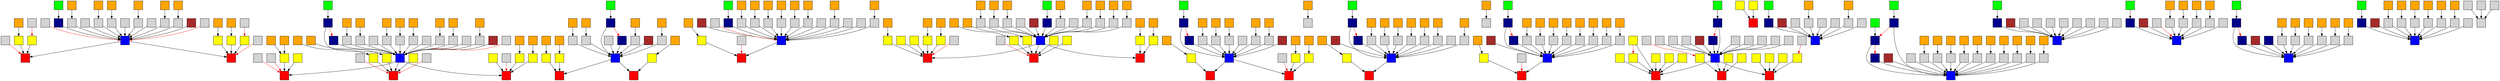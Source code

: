 digraph G {
node[label="",shape=square,style=filled]
"RA062HUn_Z" [fillcolor=orange,URL="http://purl.org/np/RA062HUn_Zu1nVB61cxpeesJ4DyUCVIK9HEgS5BJVkE-Y"]
"RA2kBfTdI1" [fillcolor=orange,URL="http://purl.org/np/RA2kBfTdI1zfinySdO_KecrMqS5x3kr5n87r5inNba_Bo"]
"RA913Qgx4U" [fillcolor=orange,URL="http://purl.org/np/RA913Qgx4UShjz9upA4IAsbYCkLhSxQ0vaV1figRNXkH8"]
"RAaPvL2hjB" [fillcolor=orange,URL="http://purl.org/np/RAaPvL2hjBzAerIZPVV7afEBD2y2G0BZLiz9dbdl45ouo"]
"RACweRIgGm" [fillcolor=orange,URL="http://purl.org/np/RACweRIgGmEvbyNLBHzPeko402hlFC36CHJQ7zoxVEPUA"]
"RAcYNDJKPF" [fillcolor=orange,URL="http://purl.org/np/RAcYNDJKPFqtoBIiEcdg8yShvLzqV-vSxU7-npALtkJZg"]
"RAD2d2pLO6" [fillcolor=orange,URL="http://purl.org/np/RAD2d2pLO6hCu7pWsODSNHNxYGjKkyFJUlN1reDPn8G-0"]
"RAfLGVuw7z" [fillcolor=orange,URL="http://purl.org/np/RAfLGVuw7zXtYR2QndL2aZnfjZ1voMCCrowD0LdWWgOIA"]
"RAFUOj4M9Q" [fillcolor=orange,URL="http://purl.org/np/RAFUOj4M9QAFD3Gf36uw_TDoIyG98ryT07P_pa-_MZ72w"]
"RAH8v3PKwn" [fillcolor=orange,URL="http://purl.org/np/RAH8v3PKwnXbMjc1g0FMnRYKylKtiEEKgR-3zrnj2pDS8"]
"RAhOoiILMw" [fillcolor=orange,URL="http://purl.org/np/RAhOoiILMw1nbwX3H6m6Bz6IjnjKLn9JeP0L_-z9vZPw0"]
"RAhVlzmkrQ" [fillcolor=orange,URL="http://purl.org/np/RAhVlzmkrQCXpUx8eEKbMeaY1Z6WfTTERxLLc1oLDWvtk"]
"RAkz3162Z4" [fillcolor=orange,URL="http://purl.org/np/RAkz3162Z4w0cRK6uQREUzdU3H6SKjtR7LKA0D-vRDKlw"]
"RALGIIKvWi" [fillcolor=orange,URL="http://purl.org/np/RALGIIKvWi-5iWhzWafeDsmUndSVJ8pdf6luPtwSiou8Q"]
"RAMpzb1Ec_" [fillcolor=orange,URL="http://purl.org/np/RAMpzb1Ec_HZZrVbr4RZAOemRxq80XUb8uZ00pDZ4R0uw"]
"RANmHoSCPE" [fillcolor=orange,URL="http://purl.org/np/RANmHoSCPExJaux1NMHu8bVhZzAducyyR4dTtHJSbv2SE"]
"RAoqiduQlZ" [fillcolor=orange,URL="http://purl.org/np/RAoqiduQlZfzvdyESwhFCRyZUNFA5b7kHkjV6tqSHbwrc"]
"RApJwqSdEJ" [fillcolor=orange,URL="http://purl.org/np/RApJwqSdEJ2NCD9v2G9kOkdRxBzM-Aw1u6MZAoeGAtBAk"]
"RAPTktNJpm" [fillcolor=orange,URL="http://purl.org/np/RAPTktNJpm0JblZpJsn0BUPbHeGV58k6sGQfuJUluyp04"]
"RAQImRBJTp" [fillcolor=orange,URL="http://purl.org/np/RAQImRBJTpV_MmzEvzJQjBnMH4gO78ss8mP8UEHXj72BU"]
"RAtBvXr7_q" [fillcolor=orange,URL="http://purl.org/np/RAtBvXr7_qxO0dwA5Nq2hwWVCG7fJz1oI-dB7ssjzZ570"]
"RATka2stDV" [fillcolor=orange,URL="http://purl.org/np/RATka2stDVfq6OTrm5zocL9eZUPETavRe6XhoVh3_Hx0I"]
"RAubUQK_0V" [fillcolor=orange,URL="http://purl.org/np/RAubUQK_0VboOj2fvEOfEM1z6VuZgUxICVKESxzGxIGVU"]
"RAVfl0p-An" [fillcolor=orange,URL="http://purl.org/np/RAVfl0p-An2P-B-98rLtAmhVKafpT8S9W2GnF4IMrXPA8"]
"RAwsSVnefE" [fillcolor=orange,URL="http://purl.org/np/RAwsSVnefEYwpilUTTMTDgO-3QYYylNBBUdE249_SzYis"]
"RAxrrwY-FE" [fillcolor=orange,URL="http://purl.org/np/RAxrrwY-FEIMbEiJRhCuq0_PLGsleJBKvw5GIHQysg6xU"]
"RAyltU3D2Z" [fillcolor=orange,URL="http://purl.org/np/RAyltU3D2Z571K86qce2j1neDLsp6HeDAhWyPmDuNDvEc"]
"RA6LSiMXEH" [fillcolor=yellow,URL="http://purl.org/np/RA6LSiMXEHG5IZyC29dfh8tBptanSlWFx_H6KznPXEXu8"]
"RA6TdnIX5e" [fillcolor=yellow,URL="http://purl.org/np/RA6TdnIX5ekZdeoyBkgygIA2cJbzeT-w4tHjQYWnw8q_w"]
"RA8loVntlA" [fillcolor=yellow,URL="http://purl.org/np/RA8loVntlA3Gxd37VWCaimrbYrrnY7rvVmCTIyOW6cOhs"]
"RA8rAx7JSh" [fillcolor=yellow,URL="http://purl.org/np/RA8rAx7JShPL3nladCkzTx55J6YJVvpHTpqqwU_Hl3hnI"]
"RA9hTCB4z3" [fillcolor=yellow,URL="http://purl.org/np/RA9hTCB4z3sp_gHdbrfXBjR0eczmlcs2WVVMdS8FOQ1gc"]
"RA9wYHgRzN" [fillcolor=yellow,URL="http://purl.org/np/RA9wYHgRzNVnwFw_JiA5KOxN4T0vuyxT9_VrX-nlmcaIE"]
"RAaBjwfH3L" [fillcolor=yellow,URL="http://purl.org/np/RAaBjwfH3LBV9xMKxq7gqbpRxT83UV1SfTT0jVGc5WOzE"]
"RAbefCWp1C" [fillcolor=yellow,URL="http://purl.org/np/RAbefCWp1CItDV1WP3gCQOIbDpLSJ6eKHJUBgmsUtAbhE"]
"RAbG2CZoBs" [fillcolor=yellow,URL="http://purl.org/np/RAbG2CZoBsdl0uBFUKAhCTx-sxLIhi-ISbvi7B8Iw1J5I"]
"RADPRZhOfg" [fillcolor=yellow,URL="http://purl.org/np/RADPRZhOfgWlmq98SVMPekC0HlfZtphWID6hSulz-hOTM"]
"RAEazJoU_l" [fillcolor=yellow,URL="http://purl.org/np/RAEazJoU_loPjkRX8Q8p1Moe5pVJ5jSbfvcUD5KOeLppY"]
"RAEpaUK6FW" [fillcolor=yellow,URL="http://purl.org/np/RAEpaUK6FW1ftnu43ZSMCqxmaXw1YQET9fs8ULFyG-Ado"]
"RAFJQ8Eq4D" [fillcolor=yellow,URL="http://purl.org/np/RAFJQ8Eq4DgYcm1_xyl8utYvqZC3_UMlPhihpORlMIR4Q"]
"RAFKjvrsg7" [fillcolor=yellow,URL="http://purl.org/np/RAFKjvrsg7opJbOj4X07AthG8yBrQqntiqrbruEvFa5As"]
"RAfZJCwOjS" [fillcolor=yellow,URL="http://purl.org/np/RAfZJCwOjSX0NboXEekoEl2lO0trJh06DGsf0XsWwy2nU"]
"RAhjGhG-5A" [fillcolor=yellow,URL="http://purl.org/np/RAhjGhG-5AWUyWIp1B_CCxuw_jR_sLBYxGLQD6ELZFh2Y"]
"RAid00RR7F" [fillcolor=yellow,URL="http://purl.org/np/RAid00RR7FNGZqaK-7903Z3l-xU2gpyMNFbap58rqvOqM"]
"RAim7_fOnE" [fillcolor=yellow,URL="http://purl.org/np/RAim7_fOnEJPkHkYk9luWLaRXEZq8AlY4v3htRUfrCOB0"]
"RAJ8T3gHny" [fillcolor=yellow,URL="http://purl.org/np/RAJ8T3gHnyWOagapz0f0YbRlDqrVt9kjY1nHONQgzxn5o"]
"RAJQzOGKuP" [fillcolor=yellow,URL="http://purl.org/np/RAJQzOGKuP_oSLqSRzyPAYaQO-HWp1fD9MGzNGR-HcgTs"]
"RAK0ra75wJ" [fillcolor=yellow,URL="http://purl.org/np/RAK0ra75wJV1G5R-H_SnsJIhkA5h1eSfPerBFLbMsykIw"]
"RALAkTrka6" [fillcolor=yellow,URL="http://purl.org/np/RALAkTrka6ayoFYItkXH1Zzcovp7ky-JuMEFEDFInK4bI"]
"RAlz_CP0Xv" [fillcolor=yellow,URL="http://purl.org/np/RAlz_CP0XvjPlua24V0rNs6_8MeM9JN6rUdSpCQchhCCU"]
"RALzg7HM2D" [fillcolor=yellow,URL="http://purl.org/np/RALzg7HM2Da1ELrA-a7JSuE5Q_Zj-_51RhDcX71-YgQQs"]
"RAmPB9EE1n" [fillcolor=yellow,URL="http://purl.org/np/RAmPB9EE1nYHe_Bg3Ehso54AZ9SNE0d_08oL16oZ4wHuk"]
"RANtyaCb-F" [fillcolor=yellow,URL="http://purl.org/np/RANtyaCb-FRHjXEATBUbQLZ8qjMd_Z3MGLxtwRl1WIQo4"]
"RAO2sbZc46" [fillcolor=yellow,URL="http://purl.org/np/RAO2sbZc46vpwL0JpuIF-_WDJyUtOhAAMLnFiL6-6zxco"]
"RAOhIZlqbq" [fillcolor=yellow,URL="http://purl.org/np/RAOhIZlqbqMRIgsROJMnSPY8YgmuHZuoBuMuhBnxIViUQ"]
"RAQ_hTQ5xv" [fillcolor=yellow,URL="http://purl.org/np/RAQ_hTQ5xvy45wRj9v7wln67sBgxFC0eV6l60xglU0xmI"]
"RAQQkNipYM" [fillcolor=yellow,URL="http://purl.org/np/RAQQkNipYM14QGoyfpzqmVxbgJC9OG4OwQREahNcMcMYM"]
"RAQVUPAB16" [fillcolor=yellow,URL="http://purl.org/np/RAQVUPAB16ljoRh645Dh3uXO2O2SELsummvl_L3c8j35E"]
"RAr9U69tWx" [fillcolor=yellow,URL="http://purl.org/np/RAr9U69tWxxt9GvI67WYDhRVn4Wb7rDDVkq44DKNVwa7g"]
"RARdfiAA2G" [fillcolor=yellow,URL="http://purl.org/np/RARdfiAA2GpayI4fDJs7rMB6NE-1tLvcGiekHP2e-fYmE"]
"RAS0xcQdOn" [fillcolor=yellow,URL="http://purl.org/np/RAS0xcQdOnTh_bIn7JhwJUm6NikkjRIBq_ihdnzhc5sm4"]
"RAsEBaJjHL" [fillcolor=yellow,URL="http://purl.org/np/RAsEBaJjHLUED3rIPfNwwFz2G0C2AmmbWdqGCeGEKv1Ec"]
"RAsuPN3l2l" [fillcolor=yellow,URL="http://purl.org/np/RAsuPN3l2lNuO4xsqPr4nknlag7EmFoC0fIBCcRW5FPlE"]
"RAtmzgWeJY" [fillcolor=yellow,URL="http://purl.org/np/RAtmzgWeJYQVg0R6I_gKJEF8hZC2EIjs6e06t0-ZP2PZU"]
"RAUXeF_5iW" [fillcolor=yellow,URL="http://purl.org/np/RAUXeF_5iWZ56RmTmt6SXBOSMiijeP3UPRyeCFL_RqaeE"]
"RA-uxUPtTz" [fillcolor=yellow,URL="http://purl.org/np/RA-uxUPtTz71KNQ4cwmoj7eGnv9HgVdVifbi_mIfZfcAY"]
"RAVFDJ6wFH" [fillcolor=yellow,URL="http://purl.org/np/RAVFDJ6wFHKZDW3EDZREo9S5tltUwto24N8RiZ15w1_ug"]
"RAW3MEmCUW" [fillcolor=yellow,URL="http://purl.org/np/RAW3MEmCUW0QJ0oXJsJjqn2kxv8tPsNfI7_yuo7rSdtCU"]
"RAwnHtSSq-" [fillcolor=yellow,URL="http://purl.org/np/RAwnHtSSq-vTn3IKdb0YsiBTgcDKF3lzA1r7mgVUt9T20"]
"RAXop_iEgb" [fillcolor=yellow,URL="http://purl.org/np/RAXop_iEgb_Up5yNnckKza_rVpbtjnf7cCLlaiiOCgVSE"]
"RAxVJX5C1K" [fillcolor=yellow,URL="http://purl.org/np/RAxVJX5C1Khk0a28SUKS_3hymWai9E7ztVYOgVeE9Bn24"]
"RAyepTH--N" [fillcolor=yellow,URL="http://purl.org/np/RAyepTH--NvwKSlgVQHY6XKK21NtNJKX7tl89q2s05Vr4"]
"RAYkahuEzd" [fillcolor=yellow,URL="http://purl.org/np/RAYkahuEzda0r6hSTAkAG1zRAZJC1IwlROY0aRHtieOeo"]
"RAyq7Qv8FE" [fillcolor=yellow,URL="http://purl.org/np/RAyq7Qv8FEXDsvSxe6vcsD3ZOfk3Xqile43Wffq1RJwU8"]
"RAYsifm2gU" [fillcolor=yellow,URL="http://purl.org/np/RAYsifm2gU8XlSo551nBUpdJ4gAvvFFkwcNz60pd54qz8"]
"RAFKjvrsg7" ->"RAbefCWp1C" [color = red]
"RA7U5jY3dp" ->"RAQVUPAB16" [color = red]
"RA-wqaAXTi" ->"RAr9U69tWx" [color = red]
"RAPgXwRjsM" ->"RA-uxUPtTz" [color = red]
"RA5s6Qn1eP" ->"RAxVJX5C1K" [color = red]
"RA6snbuih8" [fillcolor=red,URL="http://purl.org/np/RA6snbuih8c4A_1jDlDPtYXKBcO5KE5jdoQUtu3V2xPY4"]
"RA9UaQM3wV" [fillcolor=red,URL="http://purl.org/np/RA9UaQM3wVa9xRAmL9CWEXyhDbcgvHlPoGTw4pnKaHYL8"]
"RACS5sSm45" [fillcolor=red,URL="http://purl.org/np/RACS5sSm45MGbuJrztnPrpdu1AuLiKxDni-6JcKzN5ZtM"]
"RAEpHUXRKt" [fillcolor=red,URL="http://purl.org/np/RAEpHUXRKtaLE3Z24sgIUdaxwTBsK2bjshyq9yF00145Y"]
"RAFQovt9yQ" [fillcolor=red,URL="http://purl.org/np/RAFQovt9yQD7nZ2tdZ9_Uhpb7CsfT3k64pK7dh63xd-50"]
"RAIwMZ0StX" [fillcolor=red,URL="http://purl.org/np/RAIwMZ0StXU9DCY1WGoJMwD2NAc30mijCb0FML8TXIB0Y"]
"RAjD4-Q2kO" [fillcolor=red,URL="http://purl.org/np/RAjD4-Q2kO_cIUE52rde2uWbV3RtuCR90geXW90il2YX4"]
"RAlKYv_sE8" [fillcolor=red,URL="http://purl.org/np/RAlKYv_sE8qwiSqsRdcr7KrkU1bsqlqiFmhDPtPBwpLrM"]
"RANAxL2OxG" [fillcolor=red,URL="http://purl.org/np/RANAxL2OxGmP9VAN6cUi_0KEK0rJb9bPn4l1A5HquXKrI"]
"RAodU4AmRj" [fillcolor=red,URL="http://purl.org/np/RAodU4AmRjfzyjwtJK3luO0iyRJJPUBjkijKWdlMHvack"]
"RAPVWYH0x-" [fillcolor=red,URL="http://purl.org/np/RAPVWYH0x-xyDa9PfBcGUFly3m1FNEO43KG9s0uH-y6yo"]
"RAtsHwzNs3" [fillcolor=red,URL="http://purl.org/np/RAtsHwzNs36rGrLnoSbGrPD351Qw033Acoe4zmdXhsYlM"]
"RAuLZtfsHn" [fillcolor=red,URL="http://purl.org/np/RAuLZtfsHn3NGe0Md8lLNvYmBseEtW9v1rVUVfJCpJYUE"]
"RAUxfk7XeL" [fillcolor=red,URL="http://purl.org/np/RAUxfk7XeLxn-2hiX3xWSlE5LXgkNW0MIFBGe2h3Bb3pM"]
"RAvOAyEg-J" [fillcolor=red,URL="http://purl.org/np/RAvOAyEg-J8ynmZNrkCgg5XqGuqRo-dXcGFvgDLxtY6ck"]
"RAVYczMihU" [fillcolor=red,URL="http://purl.org/np/RAVYczMihUbgryLu1x8xhoqR6LQe4fSoWmF3SCQHfR5xE"]
"RAXecDWH8g" [fillcolor=red,URL="http://purl.org/np/RAXecDWH8gZVp7FZRP1m_Fg6EXH_uoZGhKN9blfN9lrfI"]
"RAY2Gg01ff" [fillcolor=red,URL="http://purl.org/np/RAY2Gg01ffDVLprAakuMqpizAjksasRtTal_UsCf94LL8"]
"RAY3LaUoVt" [fillcolor=red,URL="http://purl.org/np/RAY3LaUoVtBLj9CN36wyyvTIjSMsACErVtEApnA12zjy0"]
"RAFH8AVn-w" ->"RA9UaQM3wV" [color = red]
"RAI0VHKntb" ->"RA9UaQM3wV" [color = red]
"RA-jkb7qPN" ->"RACS5sSm45" [color = red]
"RAk28zkEDK" ->"RACS5sSm45" [color = red]
"RApfJ-Acff" ->"RAFQovt9yQ" [color = red]
"RAhnnsMWVM" ->"RAIwMZ0StX" [color = red]
"RAxLYvJ1Jr" ->"RANAxL2OxG" [color = red]
"RAeag07Rc4" ->"RAodU4AmRj" [color = red]
"RA_uqYtoBE" ->"RAPVWYH0x-" [color = red]
"RAcPa1aO8k" ->"RAUxfk7XeL" [color = red]
"RAaOAF90U6" ->"RAXecDWH8g" [color = red]
"RANjcIDg1V" ->"RAY3LaUoVt" [color = red]
"RA2-eahzia" [fillcolor=green,URL="http://purl.org/np/RA2-eahziacyavza3T31DfPDeQJabPiSUR-nA9IAs2rJY"]
"RA8BLtUFY9" [fillcolor=green,URL="http://purl.org/np/RA8BLtUFY9NoS6sQdDptZ-_77GnW11EqY0PCBzmp-uQys"]
"RAEpiQfxUe" [fillcolor=green,URL="http://purl.org/np/RAEpiQfxUee5E5o4qL8qPFbrzPFPWQS59YcsANHsJtw6w"]
"RAgM9cY7OG" [fillcolor=green,URL="http://purl.org/np/RAgM9cY7OGMXgyPYL4Aimc9CKIsMVaxhHmZdAKD-AdMQA"]
"RAJY7wiISI" [fillcolor=green,URL="http://purl.org/np/RAJY7wiISIWV3ND9kRMQyzE5uyoq8GYd7rkZNL7NAdab8"]
"RAKNnwB9sU" [fillcolor=green,URL="http://purl.org/np/RAKNnwB9sUaOdqUz3vk6FvIY8ckt5NsEn3scZb0MLux00"]
"RAMNj6VHDq" [fillcolor=green,URL="http://purl.org/np/RAMNj6VHDqFRtvXZLgdQNQzrf52BWZhFPq0DtFt1C_PzY"]
"RAmSh6ro3w" [fillcolor=green,URL="http://purl.org/np/RAmSh6ro3wlCZDHVmBGqEBYfY-WkXR7W2FYcLhRuirYBE"]
"RAmwI--UvG" [fillcolor=green,URL="http://purl.org/np/RAmwI--UvGZeNOqgg8JO0i8wujBr7DPGOgB2zFkpN-zJI"]
"RArHWhbuGl" [fillcolor=green,URL="http://purl.org/np/RArHWhbuGlagtVcVZytxkFwWcsnPSeZYOpz5gnPINruME"]
"RAty4B0ZyO" [fillcolor=green,URL="http://purl.org/np/RAty4B0ZyO3gMW02Tbo41gZHmioDmot2hK_F51HKRTjkw"]
"RAWJbD5e0b" [fillcolor=green,URL="http://purl.org/np/RAWJbD5e0bP_cw7FsWpvDNyFgaa7mtTMgmJ-Sv0rfUOMQ"]
"RAXrzGYzSl" [fillcolor=green,URL="http://purl.org/np/RAXrzGYzSlSSohJfZeEy_tAe0WB3yEDr1_8rj00N7egtA"]
"RAYDQy2RDg" [fillcolor=green,URL="http://purl.org/np/RAYDQy2RDgmskhPV-B2-BLSBDN84G1ru-TJK_RwBHyQEw"]
"RAyt9RZbSc" [fillcolor=green,URL="http://purl.org/np/RAyt9RZbScNQ76A_3keOT9cS1sv5vk9jN1BbJ4b8FkUsg"]
"RAZRc30QS-" [fillcolor=green,URL="http://purl.org/np/RAZRc30QS-6ito2P4TPeWvn13hLC-U_vTuhS1FXTI1MbQ"]
"RA0JAnTeZk" [fillcolor=orange,URL="http://purl.org/np/RA0JAnTeZk7UH64wvt05e2rksQNdM7Lpbg3wX9bfZgtmc"]
"RA4H1CPJ7Y" [fillcolor=orange,URL="http://purl.org/np/RA4H1CPJ7YVgwiy9mu9_BTmBKu15gOyQJus8089NdORm0"]
"RA5ff2pPMe" [fillcolor=orange,URL="http://purl.org/np/RA5ff2pPMe05nBHBpv2dvCoB6wBnRkMyI6agJCAUW3p8U"]
"RA6iSsRzRD" [fillcolor=orange,URL="http://purl.org/np/RA6iSsRzRDasLnPEDR976ah7-G2Sg7rVbdkcu3pQnvbl4"]
"RA7R6kJu0Q" [fillcolor=orange,URL="http://purl.org/np/RA7R6kJu0QfsxJgF9KDaKDxAbuZz5NlJ9RSd1dpA_TUjw"]
"RA887FH8AZ" [fillcolor=orange,URL="http://purl.org/np/RA887FH8AZvYFLOVf8dhEMPpc8l6JP-q6yybkUg4VazCI"]
"RA8Bw8rc3L" [fillcolor=orange,URL="http://purl.org/np/RA8Bw8rc3LhRQnXdZss4BoOy8cglUqdcuiB3nKq8hptNE"]
"RA9PBnR9l3" [fillcolor=orange,URL="http://purl.org/np/RA9PBnR9l3KHr3rfm6TrDsf27LPS2TJEGRaTGqDOc_8bo"]
"RAA7OnnJAK" [fillcolor=orange,URL="http://purl.org/np/RAA7OnnJAKBafk4iYT3U2GQN1F0PbJ8IJfU4YtZ20f8JQ"]
"RAab3-nhUK" [fillcolor=orange,URL="http://purl.org/np/RAab3-nhUKQnW98PX3N4FAd0jBx5SI3QLV3yXyIM8Yi34"]
"RAAgR5ZKII" [fillcolor=orange,URL="http://purl.org/np/RAAgR5ZKIIvujTwNwwxr6-bsjF1GXk_W7Zx7qxEeLrOX0"]
"RAAnt1YKH6" [fillcolor=orange,URL="http://purl.org/np/RAAnt1YKH6K7xFZeI_VIkeDQokxZM5mz0Or4y9Mz1o97k"]
"RAaqV5eehX" [fillcolor=orange,URL="http://purl.org/np/RAaqV5eehX-wlnotoT6iyGt-B3Dx1HFO5W3lTLLDGISR0"]
"RAAvxdOwZm" [fillcolor=orange,URL="http://purl.org/np/RAAvxdOwZmP5RB7BlUsIC6CqXDNhSiIP0r4RhJP8WHMVM"]
"RA_B9Iu_OY" [fillcolor=orange,URL="http://purl.org/np/RA_B9Iu_OYMKCwRNFGwQy2ZTe5iKd4XmkgJS5HzELtEZo"]
"RABqs0voTp" [fillcolor=orange,URL="http://purl.org/np/RABqs0voTpZjcSTTtyS6WIi3Fd4Za6uQmvBE0_w7wNWY4"]
"RAbTgl4Va4" [fillcolor=orange,URL="http://purl.org/np/RAbTgl4Va4--Qf760bdcdtRz6sHysMsAE0v7dStDhDB-w"]
"RAbYGDE27f" [fillcolor=orange,URL="http://purl.org/np/RAbYGDE27fjI5qTckXklj4g0ym4PnZGulmF2jN0MNt4m8"]
"RAcDpBj5DU" [fillcolor=orange,URL="http://purl.org/np/RAcDpBj5DUhnxJLbyFPbm3YBy0wJ-dGh3-a_HcXdWtTcU"]
"RACF2Yg9lC" [fillcolor=orange,URL="http://purl.org/np/RACF2Yg9lCvNwjlcbkyOMizAkU2t1X1K6NsfYbpbQk7Xo"]
"RADxNE4Lbi" [fillcolor=orange,URL="http://purl.org/np/RADxNE4LbidQZRy0knJM-8RuuinMXaYyDw8g5FQPKl284"]
"RADZUYUDV0" [fillcolor=orange,URL="http://purl.org/np/RADZUYUDV0nG8JttvApmKf_lqbxruHmRWBsO4WuFPRfjQ"]
"RAeQXBCLaN" [fillcolor=orange,URL="http://purl.org/np/RAeQXBCLaNCea4WYJaQ_XlKoWFOGgM50zqjMjCuH6zmZM"]
"RAf9h_bi6H" [fillcolor=orange,URL="http://purl.org/np/RAf9h_bi6HB0UtUF7JMgt3fy_hTRzDK_OfOlDmTfjrBLM"]
"RAFCPGyWsP" [fillcolor=orange,URL="http://purl.org/np/RAFCPGyWsPcZarXDn5Dg9IMu-7BQskfH3wtAFqhakJoNA"]
"RAFi6DZ3Qo" [fillcolor=orange,URL="http://purl.org/np/RAFi6DZ3QoJaRI-Pyn1k1PTMWk7o6f-9XDdZveVg-Aomw"]
"RAfWeu4D4v" [fillcolor=orange,URL="http://purl.org/np/RAfWeu4D4vQEXWE-vEMY1QdeZrPyfLpDQxzdDPQSqyjwA"]
"RAGG3BYvzA" [fillcolor=orange,URL="http://purl.org/np/RAGG3BYvzA9wR4jmmeAmE15zQ9KBLNGPmIIPpWh_nCi5M"]
"RAg-nSvQQV" [fillcolor=orange,URL="http://purl.org/np/RAg-nSvQQV9VXjMouhB_xSjeEEdnYstZH1ebFOdR9zVEU"]
"RAgtFSptHE" [fillcolor=orange,URL="http://purl.org/np/RAgtFSptHE2etPKoMZOzJ9pzSPmUOGFj_KTBAtTCGEWA0"]
"RAgUHK4iSX" [fillcolor=orange,URL="http://purl.org/np/RAgUHK4iSXUnhf-DC6ucahOiUh4YW589FTM54XPmciqzU"]
"RAhlnTORaj" [fillcolor=orange,URL="http://purl.org/np/RAhlnTORajqOxkpAoQPPTHGtJBiPcTVUepkIMUZwF9-k0"]
"RAHmvzdl-8" [fillcolor=orange,URL="http://purl.org/np/RAHmvzdl-80jtSyn18OgVBbeUc07anF7K93Gde6SxbIZw"]
"RAhMzR9PZc" [fillcolor=orange,URL="http://purl.org/np/RAhMzR9PZchCbjSdl_eUqVmuCWhXH_ePc3yF5M6xo8LrE"]
"RAhZVakW24" [fillcolor=orange,URL="http://purl.org/np/RAhZVakW246qGSP9_ITnfok0SmI6LIh-YZlxbJU0j5byc"]
"RAi0i2aC9a" [fillcolor=orange,URL="http://purl.org/np/RAi0i2aC9aBOfHFUedbfP8QbbgtYJF_A9E3P2KnZ8MU14"]
"RAiEgjKxYh" [fillcolor=orange,URL="http://purl.org/np/RAiEgjKxYheYtjypHZgZlicxQQBLbeu9vDlgkepMeNyaQ"]
"RAiSvT9Iy4" [fillcolor=orange,URL="http://purl.org/np/RAiSvT9Iy4-poxt0VEtNBO_uhHBDiLohEIMuHrMPab9r0"]
"RAjz0nKHGx" [fillcolor=orange,URL="http://purl.org/np/RAjz0nKHGxFbENgB2BN7AylkOKnwdVgxYIu2KX_8NMZN4"]
"RAl2f2FKNU" [fillcolor=orange,URL="http://purl.org/np/RAl2f2FKNUC_iHDx793eYmLxUVHVnBYWdtgHiYuamA6Jw"]
"RA-_lHIZGR" [fillcolor=orange,URL="http://purl.org/np/RA-_lHIZGRE1JVTzCK0XKZ3OR7vV9GdFCsmBIyfX4kkjg"]
"RAM4miJDGb" [fillcolor=orange,URL="http://purl.org/np/RAM4miJDGbzr0w1VV-8_rgks8JGr9g5yaDN3HoYo2H9T0"]
"RAMeG2Rwn3" [fillcolor=orange,URL="http://purl.org/np/RAMeG2Rwn3zkcJLU53VbKwSCLxQL8Ss7CV81vs6TkKLek"]
"RAMJ69Peyx" [fillcolor=orange,URL="http://purl.org/np/RAMJ69Peyx9r4lGvkvryD3I7rMP8Yb6FuCjyVg-ZfBV0c"]
"RAmrKttaMp" [fillcolor=orange,URL="http://purl.org/np/RAmrKttaMpkP7K9xhynhlbmZdWBCxf2IoN02myvGTeMPI"]
"RAm_WJgZmu" [fillcolor=orange,URL="http://purl.org/np/RAm_WJgZmurPqAXA5KYf-uoH9mTrkLaNxpUs0gJ0DL7dM"]
"RANegR5t3V" [fillcolor=orange,URL="http://purl.org/np/RANegR5t3VApsZ7sEkQdrNyv1TEYIFQds9XXI1uarfmN8"]
"RA-NHiWeD_" [fillcolor=orange,URL="http://purl.org/np/RA-NHiWeD_b9EyigeFtA2Am2z4BbtTJNS-wYkoB-qf0-k"]
"RAOiDCcI5c" [fillcolor=orange,URL="http://purl.org/np/RAOiDCcI5c4RXamzaP9TNY8XM7L-7UQ7shm79KrlDgnH8"]
"RAORqcMHEw" [fillcolor=orange,URL="http://purl.org/np/RAORqcMHEwaiqXp14QWgjS8iWP98rUtRGbrm7414ya1xI"]
"RAOuun9B68" [fillcolor=orange,URL="http://purl.org/np/RAOuun9B68sM1VMlYrq6Bxt9_9Z1Zq_O56x5CvDtNqesA"]
"RAowIHvE_c" [fillcolor=orange,URL="http://purl.org/np/RAowIHvE_cMb3B7VRR_HIP9sM5lnlRGiQDmKqL1cxFAyc"]
"RAPjdJK_mK" [fillcolor=orange,URL="http://purl.org/np/RAPjdJK_mKmROq-jNyi2zby1brrxZ8AomWT8XjTKO6F5I"]
"RAPpZIuYb4" [fillcolor=orange,URL="http://purl.org/np/RAPpZIuYb4Q3jRp8OBSB83dltFyaiiayTylHWc4cEuRIQ"]
"RA-pqz7azy" [fillcolor=orange,URL="http://purl.org/np/RA-pqz7azyMGoXCqzIkUz6p7Jz5U3fM1R0AJzDVFr5nDw"]
"RAPRtkUm8o" [fillcolor=orange,URL="http://purl.org/np/RAPRtkUm8oKYy-74SAHFIlAPS1E-Xu7GcbvH4g9_qfu_U"]
"RAqgqHBjme" [fillcolor=orange,URL="http://purl.org/np/RAqgqHBjme9yoiXu7-krrW1uHmS771JjNDQ0K8f1ky7D8"]
"RAqoSsRsf1" [fillcolor=orange,URL="http://purl.org/np/RAqoSsRsf1BJdGcfWJ9FN8kdqashnUKUw_i-YsB-Lk8Cc"]
"RAR22eLK9P" [fillcolor=orange,URL="http://purl.org/np/RAR22eLK9Pv5jaxUSzU-nA8t6G5dB3aXjml_5nK0En9_E"]
"RArEg5-yvM" [fillcolor=orange,URL="http://purl.org/np/RArEg5-yvMkqyrL1cN55xqhNeydgHqGrJx7sPjCYZ6it8"]
"RAri5k4yNv" [fillcolor=orange,URL="http://purl.org/np/RAri5k4yNvkDGx76pet5y4cJFIaRnM8Cb_wYtRtocicwo"]
"RARtxlJhp3" [fillcolor=orange,URL="http://purl.org/np/RARtxlJhp3qLVoBaak3mg9qjBnmva_R1KlFr5U159B-hI"]
"RASFlduD10" [fillcolor=orange,URL="http://purl.org/np/RASFlduD100bhC4KByOBSOTPVrTL6J0F8JcLm6InPWBAY"]
"RASKSJs2Ti" [fillcolor=orange,URL="http://purl.org/np/RASKSJs2TiPqG9JErQ7ixKI6tEhXGYPElzWYN7xtQSiog"]
"RAsxLZMQsm" [fillcolor=orange,URL="http://purl.org/np/RAsxLZMQsm2YlKk8ju48BCvxGbPLmVH8NMXNUAtuYZG0w"]
"RAt0mkGH-I" [fillcolor=orange,URL="http://purl.org/np/RAt0mkGH-IfogzEZ-KlBw6TwI2aI68zkrbYhxphxyddLk"]
"RAT7nWZzE2" [fillcolor=orange,URL="http://purl.org/np/RAT7nWZzE2VBifWc5NlTKViZnPMVT_Zk0NVHjJpOnAkhc"]
"RAU8B7coDD" [fillcolor=orange,URL="http://purl.org/np/RAU8B7coDDNZyKeEzYNteHriHv5RIFmHJNfRHjvUFK6l0"]
"RA_Uo-dmuw" [fillcolor=orange,URL="http://purl.org/np/RA_Uo-dmuwdyOE2SEt8bqDdJz79-kcTNBduWR8ij_N_6s"]
"RAUpqCP66I" [fillcolor=orange,URL="http://purl.org/np/RAUpqCP66IyZ3v7DFjv4mhZvkot0WsrCoq6eM6yg5MuHU"]
"RAuVcjQVmw" [fillcolor=orange,URL="http://purl.org/np/RAuVcjQVmwsMGTmV9NkVDwemOvwdm0EGCTSsOfM1slCrY"]
"RAvlmgxW5s" [fillcolor=orange,URL="http://purl.org/np/RAvlmgxW5sG45tm0M6_MQK7jtDXCQhxCyPzdyJxmQhv14"]
"RAWE3WS8fQ" [fillcolor=orange,URL="http://purl.org/np/RAWE3WS8fQA0SeVEMbkLtWsJGAXnxxmjFvABHqHBPo20E"]
"RAwo__Cy7l" [fillcolor=orange,URL="http://purl.org/np/RAwo__Cy7l_6W-VKRhRM1MKk7-Jr_XWlu7z8sXROqeR68"]
"RAwurL5Jmc" [fillcolor=orange,URL="http://purl.org/np/RAwurL5JmcIZBiENsexp_zDDH8NGhI7k7fQj2yN80V5So"]
"RAXI_nW8Zl" [fillcolor=orange,URL="http://purl.org/np/RAXI_nW8Zlmww61UVHj6ElDn2-eKE9qmSVIjvT6oFFJ2k"]
"RAxkzPSjaG" [fillcolor=orange,URL="http://purl.org/np/RAxkzPSjaGdzDxaeEuJWK2F4Vfde9gnyq6FK2XMFDwgiA"]
"RAxUdYEQal" [fillcolor=orange,URL="http://purl.org/np/RAxUdYEQaliw9EsEnvRAIVSl1FmPO7y_78bw7wJio_FFA"]
"RAz3TCPhy_" [fillcolor=orange,URL="http://purl.org/np/RAz3TCPhy_mhUtC_rB92rVXbgIeR_YajTkNb7KVQD1Ny4"]
"RAziisg_S3" [fillcolor=orange,URL="http://purl.org/np/RAziisg_S35MBOxKYXcy23mVXs6zqWtcAuw7r9Omd1SII"]
"RAzuI8cdzL" [fillcolor=orange,URL="http://purl.org/np/RAzuI8cdzL_4T-hy0evC4PY84kYUXo-VN9e6RvdB2GKgY"]
"RAZV7VdWWB" [fillcolor=orange,URL="http://purl.org/np/RAZV7VdWWBjFEIpmzqUudlg46zzipKCJNpfkJXhEKdaIU"]
"RA0frq_DIL" [fillcolor=brown,URL="http://purl.org/np/RA0frq_DIL62KAINYDqz_jPa92eTO1py-n8x9Q0xKRSkU"]
"RA1eLUsfsZ" [fillcolor=brown,URL="http://purl.org/np/RA1eLUsfsZjvCGBP_nWVWaQQKMxET71h_GGxSpotNaCyg"]
"RA2AsGFOtN" [fillcolor=brown,URL="http://purl.org/np/RA2AsGFOtNd5iOxPvjA4ANQ2EVNqCeaYVynPs19tiIuEk"]
"RA9OIEkDfz" [fillcolor=brown,URL="http://purl.org/np/RA9OIEkDfzAXvpUfUi64J5OUGqspF59RBIkAVIDxkjRjE"]
"RAAzPmVWXv" [fillcolor=brown,URL="http://purl.org/np/RAAzPmVWXvodpYKPeeaxfRck9b62gGWE5C1-xSnQEb-Es"]
"RABm7U1wy2" [fillcolor=brown,URL="http://purl.org/np/RABm7U1wy2kfOol84sbgyx2MYWx8H98Kgs48f6E-gg1DU"]
"RABz7zzArE" [fillcolor=brown,URL="http://purl.org/np/RABz7zzArEi6Fd3oXlRMCC3rpqtGjvB56TW2oIb6jCe5U"]
"RAcXejWBl2" [fillcolor=brown,URL="http://purl.org/np/RAcXejWBl2yH4PgxGJjxurb3zZ5uAdZqqjxBdqrlEiahA"]
"RAeoac32KB" [fillcolor=brown,URL="http://purl.org/np/RAeoac32KBT_xDg8W5F8O8aDrLeBG_QZTeEwcIiMwCKnc"]
"RAiL9z2iIO" [fillcolor=brown,URL="http://purl.org/np/RAiL9z2iIO4MJFG3B5OzJjc222c_Nbi8Mq3IV1Reys76g"]
"RA_Oxu-sQ9" [fillcolor=brown,URL="http://purl.org/np/RA_Oxu-sQ9OHwId1ff5dBPILr0A8bHSqtvBZsXx9ozk8w"]
"RAs22kXX7N" [fillcolor=brown,URL="http://purl.org/np/RAs22kXX7N5azIwj-a4h5hbRD9Q4n_V228PGLs4gU21Cw"]
"RAvyymGXyJ" [fillcolor=brown,URL="http://purl.org/np/RAvyymGXyJJgGj8_FQqGZe5i2DkAdL5BgyVwWf-YOVy4E"]
"RAWI_6Wpnn" [fillcolor=brown,URL="http://purl.org/np/RAWI_6Wpnnvn5scKXazYTqMftavW-HW9S-Alqlh1lf6Eo"]
"RAy7c1VP3j" [fillcolor=brown,URL="http://purl.org/np/RAy7c1VP3jTV9ZVzDIgTeNIvYIwGn0fiJhxIvzdZ9Itj0"]
"RA2JlYTWhC" [fillcolor=blue,URL="http://purl.org/np/RA2JlYTWhC4PuhqFITergBXYM0CdZ_H-uTJ751rOIntlU"]
"RA5rRFy9eD" [fillcolor=blue,URL="http://purl.org/np/RA5rRFy9eDTZSTyVeuTrAO7aCg_JPcq1cVmWWjc-kjFOM"]
"RAGgV-nRMW" [fillcolor=blue,URL="http://purl.org/np/RAGgV-nRMWhmgtxx5n3yE29NaopuuDVDKAuZC8IzCATag"]
"RAGo62Hb_B" [fillcolor=blue,URL="http://purl.org/np/RAGo62Hb_Bx1klF4pn1q1Ty40860e3A7Sz4hr2vojZ2wA"]
"RAIWvdnjqm" [fillcolor=blue,URL="http://purl.org/np/RAIWvdnjqmOl2VP_eR2oFBxk97A_dw__FeusMzuRE9SIY"]
"RAjk3YoNyd" [fillcolor=blue,URL="http://purl.org/np/RAjk3YoNydLhbuD4BV9FD21ecELazvZibHHM7IXtJd-4A"]
"RAmfrSLt-W" [fillcolor=blue,URL="http://purl.org/np/RAmfrSLt-WVQVNTrJi6IlNk3ZiQyYBds0NYGJpUEsPjfI"]
"RAPLWOEA5t" [fillcolor=blue,URL="http://purl.org/np/RAPLWOEA5t6_Kx6vVHtibWm92pg1XTN6FIZdWuaTyoy9g"]
"RAsdV8EQ1q" [fillcolor=blue,URL="http://purl.org/np/RAsdV8EQ1qn_lXOrgoG7mPaF1JXdFLzt2iYy4eMhMMuM4"]
"RASZZ5T1Ca" [fillcolor=blue,URL="http://purl.org/np/RASZZ5T1Ca5gpCMPubKoypR_0WcSUkHiMaADu9o1BS1Xs"]
"RATc9O9tCd" [fillcolor=blue,URL="http://purl.org/np/RATc9O9tCdQPlrsJeGNsTNO0PbENIzdKa6XAOex7dXfrY"]
"RAWCmrfeUU" [fillcolor=blue,URL="http://purl.org/np/RAWCmrfeUUoh1tOl_7qFYoWgrYeonmX4FzAFboCSEoL-s"]
"RAWcrMY8mn" [fillcolor=blue,URL="http://purl.org/np/RAWcrMY8mnsI26BfokKid75MO1c2uVenyW9tmxj0VhbnY"]
"RAxxJWyH8O" [fillcolor=blue,URL="http://purl.org/np/RAxxJWyH8OdTJLs-ZY1q5jVq1OWFNOoLFvwEcUFyR8EEo"]
"RAYJe1ruxz" [fillcolor=blue,URL="http://purl.org/np/RAYJe1ruxzvy8idQGuxziYN4ri8OFeKZxzK-QdJPvDug0"]
"RA31i_rg9L" ->"RAGo62Hb_B" [color = red]
"RAipHIkp5h" ->"RAIWvdnjqm" [color = red]
"RA2s_pc2e-" ->"RAPLWOEA5t" [color = red]
"RARJ0_1q3Y" ->"RAPLWOEA5t" [color = red]
"RAV05xfgoc" ->"RASZZ5T1Ca" [color = red]
"RA0HU7k7XU" [fillcolor=darkblue,URL="http://purl.org/np/RA0HU7k7XUj81ioBftZFk7ywHx5uBBlVgXduglUYgyW5w"]
"RA12lVwEtm" [fillcolor=darkblue,URL="http://purl.org/np/RA12lVwEtmddK9OwDkZQZlgJaOD2-0NXtAtO_jDaG-3VQ"]
"RA1FoHM9lw" [fillcolor=darkblue,URL="http://purl.org/np/RA1FoHM9lwJ1XAV1eB871XcMAKfod73G_i4YtgoLpJVH0"]
"RA22JAQihY" [fillcolor=darkblue,URL="http://purl.org/np/RA22JAQihYeiJkNIjvwnxLPmjuG74yPcRXpPyVX8DV6fA"]
"RA2hde9hXK" [fillcolor=darkblue,URL="http://purl.org/np/RA2hde9hXKfi0juhaF7yWd1aKsyZknPYj2Od-rLlAKmSM"]
"RA7MgxMCcV" [fillcolor=darkblue,URL="http://purl.org/np/RA7MgxMCcVykE2RBJHm-Ou_CuuhPXqfcinswtIfjXReOc"]
"RAbWbJCYlL" [fillcolor=darkblue,URL="http://purl.org/np/RAbWbJCYlLhlYBDn9PVxdJP_WUbbi058aRcK-3sOJsRwY"]
"RAB_yY8X4B" [fillcolor=darkblue,URL="http://purl.org/np/RAB_yY8X4BUuS9HMBso8SvvPfBX31cb8cCv41SgfyMBew"]
"RABzhulhaP" [fillcolor=darkblue,URL="http://purl.org/np/RABzhulhaPhOzo9MxWxl230N72-azdlpMNwu_HtDqsuUc"]
"RAeRSya2qI" [fillcolor=darkblue,URL="http://purl.org/np/RAeRSya2qIYymsBxiqOZP_oaQpHXUVXiydKvPCFM-7DDQ"]
"RAgoIxfXPq" [fillcolor=darkblue,URL="http://purl.org/np/RAgoIxfXPqNDY8vnK2EmBQDAFwuFIDJtfaMplTvPMq3pg"]
"RAh1GOK4_H" [fillcolor=darkblue,URL="http://purl.org/np/RAh1GOK4_HhqeUeJhIyV_DDCFFTY9jeeiKWgbSzooWEi4"]
"RAIJyzbDdx" [fillcolor=darkblue,URL="http://purl.org/np/RAIJyzbDdxh5YPnx90IC6bc4IXhn7Y6gZOtzm-R0gV-tY"]
"RAmG2bXxwk" [fillcolor=darkblue,URL="http://purl.org/np/RAmG2bXxwkIzARk4Mda-lqZU0RVnkpX7hUHBIPcdLHQUU"]
"RAMgThXW6x" [fillcolor=darkblue,URL="http://purl.org/np/RAMgThXW6xx8QiPmW9VhVuxWCN2ZWe-pmxDcFfdx_A7z0"]
"RAn15vsPJE" [fillcolor=darkblue,URL="http://purl.org/np/RAn15vsPJEVdJvjNKtBPo_oadtjeP9oc3Si-69FiJ4poQ"]
"RAN_chNfWR" [fillcolor=darkblue,URL="http://purl.org/np/RAN_chNfWR9hbEkfjwOfMpq1piwOgAj6q2sJ-qbDzaLOk"]
"RAokVMmiZS" [fillcolor=darkblue,URL="http://purl.org/np/RAokVMmiZSbRh01diNeJLum4p13kUd-NZjGFuVtxVz4Bs"]
"RAoo8EvTgf" [fillcolor=darkblue,URL="http://purl.org/np/RAoo8EvTgfkxJw5SgZXbJvRl5nQG7ygeGaHp8Zud1U4Zw"]
"RAp7Xi0Qtv" [fillcolor=darkblue,URL="http://purl.org/np/RAp7Xi0Qtv5aHY1hXJ1FayaIQrGNNv9NW3xBC7gipklVk"]
"RASPvPrnUq" [fillcolor=darkblue,URL="http://purl.org/np/RASPvPrnUq6SOsOkrgOsUvRbsfmC7dHd73FgUA6oRmlGg"]
"RAxBBJ2Wko" [fillcolor=darkblue,URL="http://purl.org/np/RAxBBJ2WkonyQNlXfdCAOaCi64J_xqgVGeaLjVQow9M88"]
"RAXkuXJ4IK" [fillcolor=darkblue,URL="http://purl.org/np/RAXkuXJ4IK10Ai9F39_tOFDy6ewi7znau6OQhUEXP4nPc"]
"RAXVRaFjWD" [fillcolor=darkblue,URL="http://purl.org/np/RAXVRaFjWDlX5cZcVRXETaEIAx6QAyLK5JCrzDP-yDp9U"]
"RAyg4UgIVo" [fillcolor=darkblue,URL="http://purl.org/np/RAyg4UgIVovBGia-hk4qEuRzOq14fcOlYAclC6YGQaVYU"]
"RAgoIxfXPq" ->"RA0HU7k7XU" [color = red]
"RABzhulhaP" ->"RA2hde9hXK" [color = red]
"RAbWbJCYlL" ->"RA7MgxMCcV" [color = red]
"RAn15vsPJE" ->"RAB_yY8X4B" [color = red]
"RAoo8EvTgf" ->"RAh1GOK4_H" [color = red]
"RAMgThXW6x" ->"RAN_chNfWR" [color = red]
"RAyg4UgIVo" ->"RAokVMmiZS" [color = red]
"RAokVMmiZS" ->"RAp7Xi0Qtv" [color = red]
"RA12lVwEtm" ->"RASPvPrnUq" [color = red]
"RA062HUn_Z" ->"RAmPB9EE1n"
"RA0Ak_exio" ->"RAmfrSLt-W"
"RA0AMmdDvY" ->"RAxxJWyH8O"
"RA0frq_DIL" ->"RAsdV8EQ1q"
"RA0HU7k7XU" ->"RATc9O9tCd"
"RA0JAnTeZk" ->"RAVOvkxhwJ"
"RA0LO7yFU6" ->"RAGo62Hb_B"
"RA12lVwEtm" ->"RAGgV-nRMW"
"RA157Nzn31" ->"RAGgV-nRMW"
"RA1eLUsfsZ" ->"RAPLWOEA5t"
"RA1FoHM9lw" ->"RAmfrSLt-W"
"RA22JAQihY" ->"RAPLWOEA5t"
"RA23b3K08e" ->"RAsdV8EQ1q"
"RA2AsGFOtN" ->"RAmfrSLt-W"
"RA2-eahzia" ->"RAmG2bXxwk"
"RA2hde9hXK" ->"RAjk3YoNyd"
"RA2kBfTdI1" ->"RAaBjwfH3L"
"RA38HSbTw9" ->"RA2JlYTWhC"
"RA3bgMLuZr" ->"RASZZ5T1Ca"
"RA3d1wNhyQ" ->"RA2JlYTWhC"
"RA4ecYBb3W" ->"RAsdV8EQ1q"
"RA4H1CPJ7Y" ->"RAXC23M6Pu"
"RA4zu3y98z" ->"RAmfrSLt-W"
"RA5ff2pPMe" ->"RAQTRlVBNl"
"RA5FlrUsfD" ->"RASZZ5T1Ca"
"RA5lHmfiYf" ->"RAc5YYnYev"
"RA5Y6zgm_H" ->"RAc5YYnYev"
"RA6gx8VCH_" ->"RAPLWOEA5t"
"RA6iSsRzRD" ->"RAgOEyseOA"
"RA6LSiMXEH" ->"RANAxL2OxG"
"RA6lxb-WY_" ->"RAxxJWyH8O"
"RA6RJQ5m-n" ->"RAPLWOEA5t"
"RA6TdnIX5e" ->"RANAxL2OxG"
"RA7e61cJDt" ->"RAWcrMY8mn"
"RA7k6cVTww" ->"RA5rRFy9eD"
"RA7MgxMCcV" ->"RAYJe1ruxz"
"RA7R6kJu0Q" ->"RAkh8i194_"
"RA887FH8AZ" ->"RArrv081fT"
"RA8BLtUFY9" ->"RAxBBJ2Wko"
"RA8Bw8rc3L" ->"RA9RcAQhZ9"
"RA8loVntlA" ->"RAtsHwzNs3"
"RA8rAx7JSh" ->"RAY3LaUoVt"
"RA913Qgx4U" ->"RAQ_hTQ5xv"
"RA9B6Vj6uE" ->"RA2JlYTWhC"
"RA9hTCB4z3" ->"RAY3LaUoVt"
"RA9jFuc0wO" ->"RATc9O9tCd"
"RA9KmNH-j6" ->"RAGo62Hb_B"
"RA9liKqSCn" ->"RAGo62Hb_B"
"RA9OIEkDfz" ->"RA2JlYTWhC"
"RA9PBnR9l3" ->"RA3bgMLuZr"
"RA9RcAQhZ9" ->"RAIWvdnjqm"
"RA9wYHgRzN" ->"RAvOAyEg-J"
"RAa0IEe29L" ->"RAjk3YoNyd"
"RAA7OnnJAK" ->"RAryFiNK2x"
"RAab3-nhUK" ->"RAl1q8Wcan"
"RAaBjwfH3L" ->"RA9UaQM3wV"
"RAaFeW4Bj3" ->"RAsdV8EQ1q"
"RAAgR5ZKII" ->"RAio--7IbP"
"RAAnt1YKH6" ->"RAv2_GJH4P"
"RAaPvL2hjB" ->"RAlz_CP0Xv"
"RAaqV5eehX" ->"RAOaHjJf_7"
"RAAvxdOwZm" ->"RARw63N4Sh"
"RAAzPmVWXv" ->"RAWcrMY8mn"
"RA_B9Iu_OY" ->"RASUNuFag1"
"RAbefCWp1C" ->"RAvOAyEg-J"
"RAbG2CZoBs" ->"RAPVWYH0x-"
"RABm7U1wy2" ->"RATc9O9tCd"
"RABqs0voTp" ->"RAx9yefsz4"
"RABtdOLT-l" ->"RAWcrMY8mn"
"RAbTgl4Va4" ->"RAM0AF2wYX"
"RAbWbJCYlL" ->"RAYJe1ruxz"
"RAbYGDE27f" ->"RAiVA25Dj5"
"RAB_yY8X4B" ->"RAWCmrfeUU"
"RABz7zzArE" ->"RAWCmrfeUU"
"RABzhulhaP" ->"RAjk3YoNyd"
"RAcDpBj5DU" ->"RA7e61cJDt"
"RACefo-6H6" ->"RAxxJWyH8O"
"RAcEWBk7k2" ->"RAGgV-nRMW"
"RACF2Yg9lC" ->"RAa0IEe29L"
"RAcOHD6Srp" ->"RASZZ5T1Ca"
"RACweRIgGm" ->"RAhjGhG-5A"
"RAcXejWBl2" ->"RA5rRFy9eD"
"RAcYNDJKPF" ->"RAbG2CZoBs"
"RAD2d2pLO6" ->"RAsEBaJjHL"
"RAdIfKGGch" ->"RAWCmrfeUU"
"RADPRZhOfg" ->"RAIwMZ0StX"
"RADxNE4Lbi" ->"RAcEWBk7k2"
"RADZUYUDV0" ->"RA4ecYBb3W"
"RAE1u4Tgwx" ->"RAxxJWyH8O"
"RAEazJoU_l" ->"RACS5sSm45"
"RAEo0vVJDl" ->"RAsdV8EQ1q"
"RAeoac32KB" ->"RAYJe1ruxz"
"RAEpaUK6FW" ->"RAXecDWH8g"
"RAEpiQfxUe" ->"RAokVMmiZS"
"RAeQXBCLaN" ->"RAkjk3apcZ"
"RAeRSya2qI" ->"RAGo62Hb_B"
"RAeSpvWpda" ->"RA5rRFy9eD"
"RAEXBWB39Z" ->"RAjk3YoNyd"
"RAF0I0vcdd" ->"RASZZ5T1Ca"
"RAf9h_bi6H" ->"RAnghJFLSo"
"RAFCPGyWsP" ->"RAw0HUK3Jg"
"RAFi6DZ3Qo" ->"RAhyiHbc_7"
"RAFiUTEjer" ->"RA5rRFy9eD"
"RAFJQ8Eq4D" ->"RAXecDWH8g"
"RAFKjvrsg7" ->"RAvOAyEg-J"
"RAfLGVuw7z" ->"RAid00RR7F"
"RAFmdUhujt" ->"RA2JlYTWhC"
"RAFMU1Z7kx" ->"RASZZ5T1Ca"
"RAfnoWhgpC" ->"RASZZ5T1Ca"
"RAfuhBFBnJ" ->"RAPLWOEA5t"
"RAFUOj4M9Q" ->"RAJ8T3gHny"
"RAfWeu4D4v" ->"RAIolZf0Ko"
"RAfZJCwOjS" ->"RAY3LaUoVt"
"RAGfzz5T3p" ->"RAxxJWyH8O"
"RAGG3BYvzA" ->"RA4zu3y98z"
"RAGIam9RdG" ->"RA2JlYTWhC"
"RAgM9cY7OG" ->"RABzhulhaP"
"RAg-nSvQQV" ->"RA-miPrNdy"
"RAGo62Hb_B" ->"RAPVWYH0x-"
"RAgOEyseOA" ->"RAIWvdnjqm"
"RAgoIxfXPq" ->"RATc9O9tCd"
"RAgtFSptHE" ->"RAS-uQZear"
"RAgUHK4iSX" ->"RAy-yPfCs1"
"RAh1GOK4_H" ->"RASZZ5T1Ca"
"RAH8v3PKwn" ->"RAyepTH--N"
"RAHd7jG-Bo" ->"RAGo62Hb_B"
"RAhjGhG-5A" ->"RACS5sSm45"
"RAhlnTORaj" ->"RAnb5-OisR"
"RAHmvzdl-8" ->"RAZILddOsb"
"RAhMzR9PZc" ->"RAlbgqbDxG"
"RAhOoiILMw" ->"RA8loVntlA"
"RAhoOM0_Pn" ->"RAsdV8EQ1q"
"RAhVlzmkrQ" ->"RAeN6hvVgi"
"RAhyiHbc_7" ->"RAsdV8EQ1q"
"RAHzUoVe64" ->"RAYJe1ruxz"
"RAhZVakW24" ->"RA0LO7yFU6"
"RAi0i2aC9a" ->"RAug-T7pRS"
"RAi3F4Zuw8" ->"RAGo62Hb_B"
"RAIBpY3_Ob" ->"RA2JlYTWhC"
"RAid00RR7F" ->"RAY3LaUoVt"
"RAiEgjKxYh" ->"RAvKVAhQ4K"
"RAIJyzbDdx" ->"RAGgV-nRMW"
"RAiL9z2iIO" ->"RAxxJWyH8O"
"RAim7_fOnE" ->"RAvOAyEg-J"
"RAio--7IbP" ->"RAGo62Hb_B"
"RAIolZf0Ko" ->"RAWcrMY8mn"
"RAiSvT9Iy4" ->"RA6gx8VCH_"
"RAiVA25Dj5" ->"RASZZ5T1Ca"
"RAiwsb06QV" ->"RASZZ5T1Ca"
"RAj1G2arQ_" ->"RAPLWOEA5t"
"RAJ8T3gHny" ->"RAEpHUXRKt"
"RAjk3YoNyd" ->"RA6snbuih8"
"RAJQzOGKuP" ->"RANAxL2OxG"
"RAJY7wiISI" ->"RAgoIxfXPq"
"RAjz0nKHGx" ->"RAFMU1Z7kx"
"RAK0ra75wJ" ->"RAvOAyEg-J"
"RAkE7yrMj7" ->"RAYJe1ruxz"
"RAkEKGauZL" ->"RAPLWOEA5t"
"RAkh8i194_" ->"RAGo62Hb_B"
"RAkjk3apcZ" ->"RAGo62Hb_B"
"RAKNnwB9sU" ->"RAeRSya2qI"
"RAkz3162Z4" ->"RA6TdnIX5e"
"RAl1q8Wcan" ->"RATc9O9tCd"
"RAl2f2FKNU" ->"RA9KmNH-j6"
"RALAkTrka6" ->"RACS5sSm45"
"RAlbgqbDxG" ->"RAmfrSLt-W"
"RALbwlXSd3" ->"RAxxJWyH8O"
"RAlfwCE-sc" ->"RAmfrSLt-W"
"RALGIIKvWi" ->"RAwnHtSSq-"
"RA-_lHIZGR" ->"RA0Ak_exio"
"RALWxVELKu" ->"RAWCmrfeUU"
"RAlz_CP0Xv" ->"RAodU4AmRj"
"RALzg7HM2D" ->"RAuLZtfsHn"
"RAm04lBKr6" ->"RAWCmrfeUU"
"RAM0AF2wYX" ->"RAPLWOEA5t"
"RAM4miJDGb" ->"RAulb_vr2Z"
"RAMeG2Rwn3" ->"RAuw7Fo-S5"
"RAmG2bXxwk" ->"RA5rRFy9eD"
"RAMgThXW6x" ->"RAWcrMY8mn"
"RA-miPrNdy" ->"RAmfrSLt-W"
"RAMJ69Peyx" ->"RA9liKqSCn"
"RAMNj6VHDq" ->"RAXVRaFjWD"
"RAmPB9EE1n" ->"RAFQovt9yQ"
"RAMpzb1Ec_" ->"RAFJQ8Eq4D"
"RAmrKttaMp" ->"RA0AMmdDvY"
"RAmSh6ro3w" ->"RA22JAQihY"
"RAmwI--UvG" ->"RAoo8EvTgf"
"RAm_WJgZmu" ->"RAi3F4Zuw8"
"RAmxClZM36" ->"RAsdV8EQ1q"
"RAmXsR4TSI" ->"RAjk3YoNyd"
"RAn15vsPJE" ->"RAWCmrfeUU"
"RAnb5-OisR" ->"RAYJe1ruxz"
"RAN_chNfWR" ->"RAWcrMY8mn"
"RANegR5t3V" ->"RAEXBWB39Z"
"RAnF0KQ5CG" ->"RAWCmrfeUU"
"RAnghJFLSo" ->"RAWcrMY8mn"
"RA-NHiWeD_" ->"RAfnoWhgpC"
"RANmHoSCPE" ->"RAOhIZlqbq"
"RANtyaCb-F" ->"RAjD4-Q2kO"
"RAO2sbZc46" ->"RAY3LaUoVt"
"RAOaHjJf_7" ->"RAPLWOEA5t"
"RAOBLvwlzr" ->"RA5rRFy9eD"
"RAOhIZlqbq" ->"RAIwMZ0StX"
"RAOiDCcI5c" ->"RAR3HGoKQM"
"RAokVMmiZS" ->"RAsdV8EQ1q"
"RAoo8EvTgf" ->"RASZZ5T1Ca"
"RAopcyinEZ" ->"RA2JlYTWhC"
"RAOQfDNyP0" ->"RASZZ5T1Ca"
"RAoqiduQlZ" ->"RA8rAx7JSh"
"RAorOLuZlf" ->"RAxxJWyH8O"
"RAORqcMHEw" ->"RAeSpvWpda"
"RAOuun9B68" ->"RARu0NIs9z"
"RAowIHvE_c" ->"RA9jFuc0wO"
"RA_Oxu-sQ9" ->"RAGgV-nRMW"
"RAp7Xi0Qtv" ->"RAsdV8EQ1q"
"RAPEhX9hEJ" ->"RAsdV8EQ1q"
"RA_piT7JTF" ->"RAWCmrfeUU"
"RAPjdJK_mK" ->"RAQh4gyQCc"
"RApJwqSdEJ" ->"RAO2sbZc46"
"RAPLWOEA5t" ->"RAFQovt9yQ"
"RAPLWOEA5t" ->"RAodU4AmRj"
"RAPpZIuYb4" ->"RAGfzz5T3p"
"RA-pqz7azy" ->"RA157Nzn31"
"RAPRtkUm8o" ->"RAPEhX9hEJ"
"RApSKKPqmR" ->"RAWCmrfeUU"
"RAPTktNJpm" ->"RADPRZhOfg"
"RApW7pD3e_" ->"RAc5YYnYev"
"RA-PZUIhvh" ->"RAsdV8EQ1q"
"RAqgqHBjme" ->"RAhoOM0_Pn"
"RAQh4gyQCc" ->"RAsdV8EQ1q"
"RAQ_hTQ5xv" ->"RAEpHUXRKt"
"RAQImRBJTp" ->"RARdfiAA2G"
"RAqj2d3QxM" ->"RAWCmrfeUU"
"RAqoSsRsf1" ->"RAtxvhGFng"
"RAQQkNipYM" ->"RA9UaQM3wV"
"RAQTRlVBNl" ->"RASZZ5T1Ca"
"RAQVUPAB16" ->"RAuLZtfsHn"
"RAR22eLK9P" ->"RAE1u4Tgwx"
"RAR3HGoKQM" ->"RAPLWOEA5t"
"RAr4VLVJ09" ->"RAGo62Hb_B"
"RAr9U69tWx" ->"RAjD4-Q2kO"
"RARdfiAA2G" ->"RAodU4AmRj"
"RARduGmw6u" ->"RA2JlYTWhC"
"RArEg5-yvM" ->"RAx9CGRhae"
"RArHWhbuGl" ->"RAXkuXJ4IK"
"RAri5k4yNv" ->"RAs-odsHvz"
"RArrv081fT" ->"RAYJe1ruxz"
"RARtxlJhp3" ->"RAkE7yrMj7"
"RARu0NIs9z" ->"RAYJe1ruxz"
"RARw63N4Sh" ->"RASZZ5T1Ca"
"RAryFiNK2x" ->"RAIWvdnjqm"
"RAS0xcQdOn" ->"RAXecDWH8g"
"RAS1chwiFR" ->"RAIWvdnjqm"
"RAs22kXX7N" ->"RAjk3YoNyd"
"RAsEBaJjHL" ->"RAY2Gg01ff"
"RASFlduD10" ->"RAmXsR4TSI"
"RASKSJs2Ti" ->"RAlfwCE-sc"
"RAs-odsHvz" ->"RAmfrSLt-W"
"RASPvPrnUq" ->"RAGgV-nRMW"
"RASUNuFag1" ->"RATc9O9tCd"
"RAsuPN3l2l" ->"RAVYczMihU"
"RAS-uQZear" ->"RAjk3YoNyd"
"RAsxLZMQsm" ->"RAmxClZM36"
"RASZZ5T1Ca" ->"RA9UaQM3wV"
"RASZZ5T1Ca" ->"RACS5sSm45"
"RASZZ5T1Ca" ->"RAXecDWH8g"
"RAt0mkGH-I" ->"RAOQfDNyP0"
"RAT7nWZzE2" ->"RAYaSkoABa"
"RAtBvXr7_q" ->"RAW3MEmCUW"
"RATc9O9tCd" ->"RAUxfk7XeL"
"RATka2stDV" ->"RA6LSiMXEH"
"RAtmzgWeJY" ->"RAuLZtfsHn"
"RATnFOH121" ->"RAjk3YoNyd"
"RATTYklfFz" ->"RAxxJWyH8O"
"RAtxvhGFng" ->"RATc9O9tCd"
"RAty4B0ZyO" ->"RA12lVwEtm"
"RAU8B7coDD" ->"RAEo0vVJDl"
"RAubUQK_0V" ->"RADYA5qeIG"
"RAug-T7pRS" ->"RAsdV8EQ1q"
"RAUIRPBS5x" ->"RAjk3YoNyd"
"RAulb_vr2Z" ->"RATc9O9tCd"
"RA_Uo-dmuw" ->"RAaFeW4Bj3"
"RAUpqCP66I" ->"RA-PZUIhvh"
"RAU_qtmakL" ->"RAjk3YoNyd"
"RAuVcjQVmw" ->"RAz-E7YOwL"
"RAuw7Fo-S5" ->"RAjk3YoNyd"
"RAUXeF_5iW" ->"RAVYczMihU"
"RA-uxUPtTz" ->"RAodU4AmRj"
"RAv2_GJH4P" ->"RAWcrMY8mn"
"RAVFDJ6wFH" ->"RAvOAyEg-J"
"RAVfl0p-An" ->"RAEazJoU_l"
"RAvKVAhQ4K" ->"RAxxJWyH8O"
"RAvlmgxW5s" ->"RAU_qtmakL"
"RAVOvkxhwJ" ->"RAYJe1ruxz"
"RAvyymGXyJ" ->"RASZZ5T1Ca"
"RAw0HUK3Jg" ->"RATc9O9tCd"
"RAW3MEmCUW" ->"RAtsHwzNs3"
"RAWCmrfeUU" ->"RAjD4-Q2kO"
"RAWCmrfeUU" ->"RAuLZtfsHn"
"RAWCmrfeUU" ->"RAvOAyEg-J"
"RAWcrMY8mn" ->"RAEpHUXRKt"
"RAWcrMY8mn" ->"RAY2Gg01ff"
"RAwcS7tG-K" ->"RAWCmrfeUU"
"RAWE3WS8fQ" ->"RAXdkg1ssT"
"RAWI_6Wpnn" ->"RAGo62Hb_B"
"RAWJbD5e0b" ->"RA1FoHM9lw"
"RAWlegnHJ8" ->"RAGo62Hb_B"
"RAwnHtSSq-" ->"RA6snbuih8"
"RAwo__Cy7l" ->"RATnFOH121"
"RAwsSVnefE" ->"RAXop_iEgb"
"RAwurL5Jmc" ->"RACefo-6H6"
"RAx9CGRhae" ->"RATc9O9tCd"
"RAx9yefsz4" ->"RAIWvdnjqm"
"RAxBBJ2Wko" ->"RAxxJWyH8O"
"RAXC23M6Pu" ->"RAGgV-nRMW"
"RAXdkg1ssT" ->"RATc9O9tCd"
"RAXI_nW8Zl" ->"RALbwlXSd3"
"RAXkuXJ4IK" ->"RAIWvdnjqm"
"RAxkzPSjaG" ->"RAXqhZNkCt"
"RAXop_iEgb" ->"RAUxfk7XeL"
"RAXqhZNkCt" ->"RAGgV-nRMW"
"RAxrrwY-FE" ->"RAaBjwfH3L"
"RAXrzGYzSl" ->"RAyg4UgIVo"
"RAxUdYEQal" ->"RAorOLuZlf"
"RAXViOb_BV" ->"RAGgV-nRMW"
"RAxVJX5C1K" ->"RAFQovt9yQ"
"RAXVRaFjWD" ->"RA2JlYTWhC"
"RAxxJWyH8O" ->"RANAxL2OxG"
"RAxxJWyH8O" ->"RAtsHwzNs3"
"RAxxJWyH8O" ->"RAY3LaUoVt"
"RAy7c1VP3j" ->"RAIWvdnjqm"
"RAYaSkoABa" ->"RAGgV-nRMW"
"RAYDQy2RDg" ->"RAn15vsPJE"
"RAyepTH--N" ->"RAlKYv_sE8"
"RAyg4UgIVo" ->"RAsdV8EQ1q"
"RAYJe1ruxz" ->"RAIwMZ0StX"
"RAYJe1ruxz" ->"RAlKYv_sE8"
"RAYkahuEzd" ->"RANAxL2OxG"
"RAyltU3D2Z" ->"RAEpaUK6FW"
"RAYNnSH1Xv" ->"RAmfrSLt-W"
"RAyq7Qv8FE" ->"RAjD4-Q2kO"
"RAYsifm2gU" ->"RAuLZtfsHn"
"RAyt9RZbSc" ->"RAbWbJCYlL"
"RAy-yPfCs1" ->"RAxxJWyH8O"
"RAz3TCPhy_" ->"RAkEKGauZL"
"RAZdY-Wdpm" ->"RAGo62Hb_B"
"RAz-E7YOwL" ->"RA5rRFy9eD"
"RAziisg_S3" ->"RAcOHD6Srp"
"RAZILddOsb" ->"RAPLWOEA5t"
"RAZQ8pshLD" ->"RA5rRFy9eD"
"RAZRc30QS-" ->"RAMgThXW6x"
"RAzuI8cdzL" ->"RAXViOb_BV"
"RAZV7VdWWB" ->"RAZdY-Wdpm"
}
